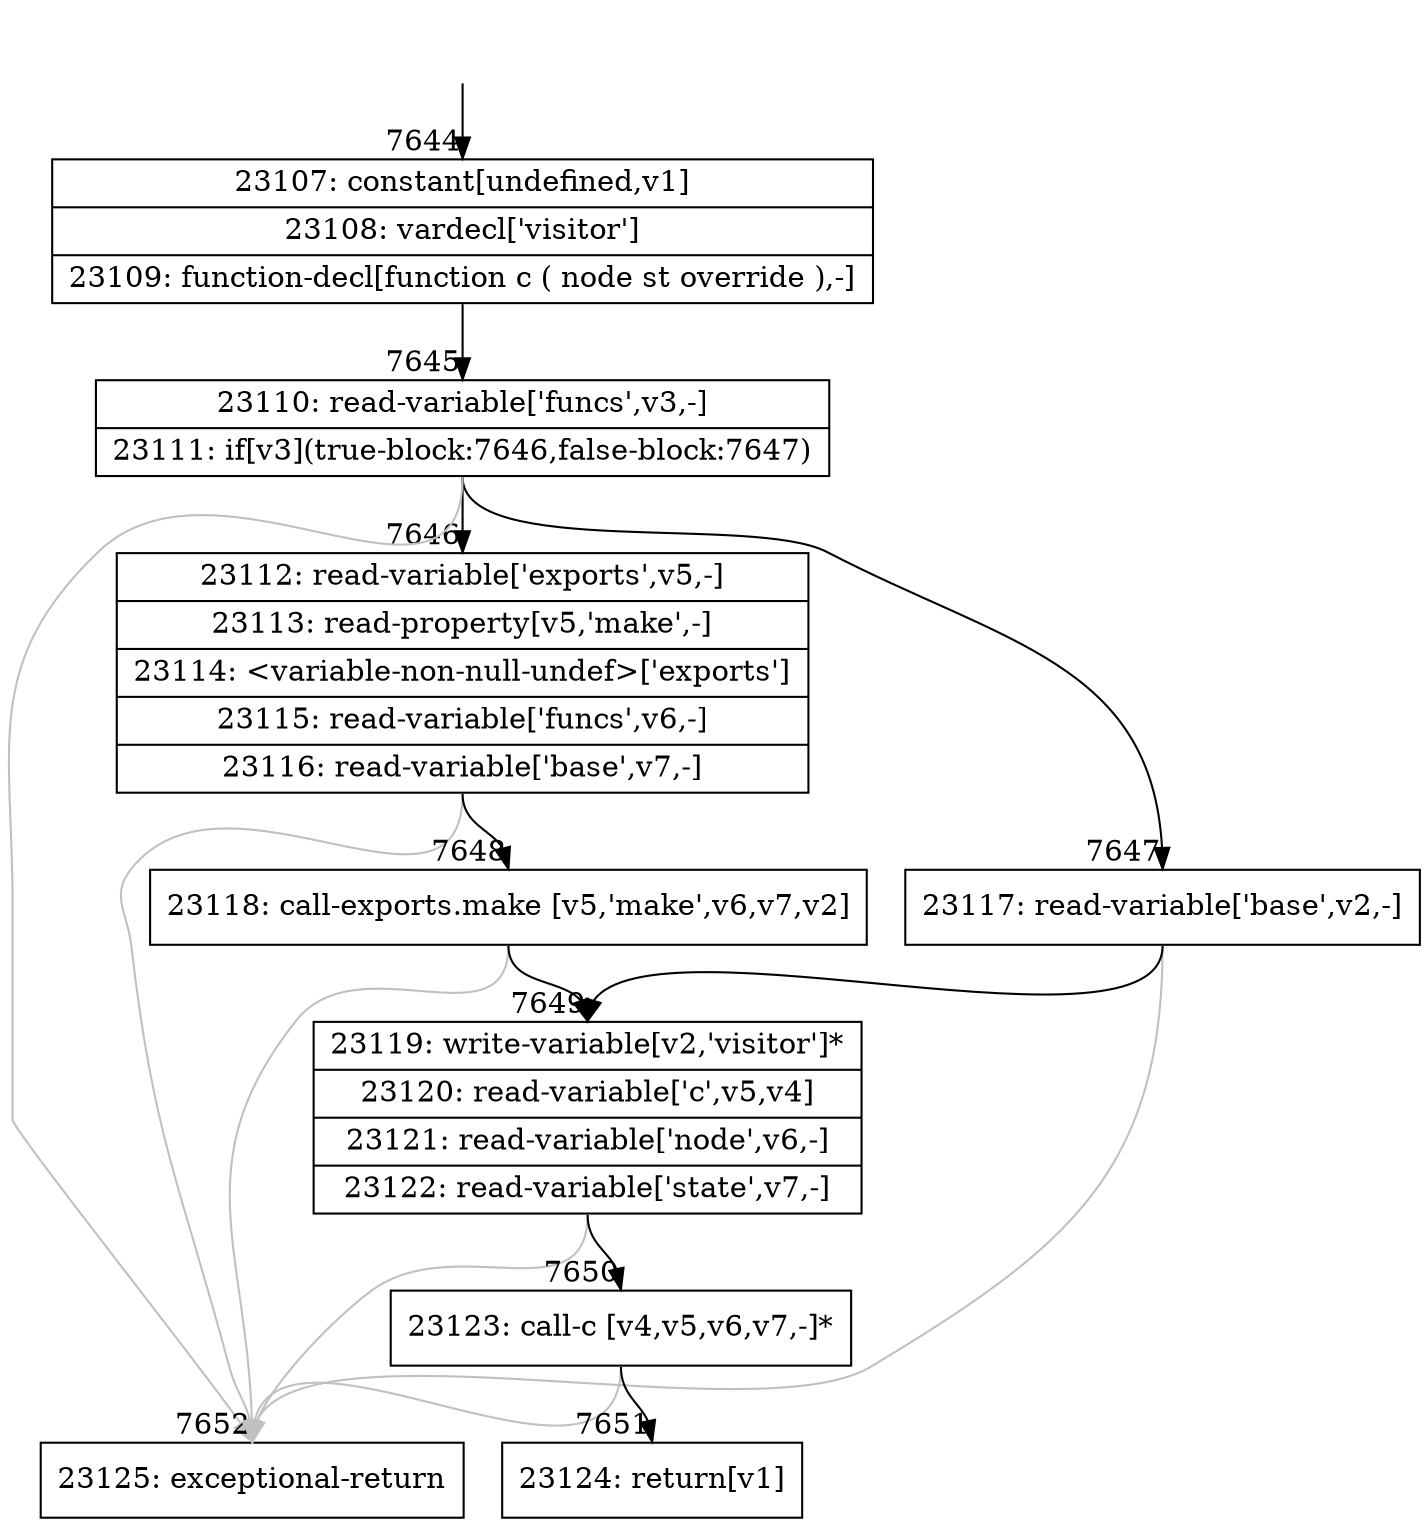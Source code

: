 digraph {
rankdir="TD"
BB_entry406[shape=none,label=""];
BB_entry406 -> BB7644 [tailport=s, headport=n, headlabel="    7644"]
BB7644 [shape=record label="{23107: constant[undefined,v1]|23108: vardecl['visitor']|23109: function-decl[function c ( node st override ),-]}" ] 
BB7644 -> BB7645 [tailport=s, headport=n, headlabel="      7645"]
BB7645 [shape=record label="{23110: read-variable['funcs',v3,-]|23111: if[v3](true-block:7646,false-block:7647)}" ] 
BB7645 -> BB7646 [tailport=s, headport=n, headlabel="      7646"]
BB7645 -> BB7647 [tailport=s, headport=n, headlabel="      7647"]
BB7645 -> BB7652 [tailport=s, headport=n, color=gray, headlabel="      7652"]
BB7646 [shape=record label="{23112: read-variable['exports',v5,-]|23113: read-property[v5,'make',-]|23114: \<variable-non-null-undef\>['exports']|23115: read-variable['funcs',v6,-]|23116: read-variable['base',v7,-]}" ] 
BB7646 -> BB7648 [tailport=s, headport=n, headlabel="      7648"]
BB7646 -> BB7652 [tailport=s, headport=n, color=gray]
BB7647 [shape=record label="{23117: read-variable['base',v2,-]}" ] 
BB7647 -> BB7649 [tailport=s, headport=n, headlabel="      7649"]
BB7647 -> BB7652 [tailport=s, headport=n, color=gray]
BB7648 [shape=record label="{23118: call-exports.make [v5,'make',v6,v7,v2]}" ] 
BB7648 -> BB7649 [tailport=s, headport=n]
BB7648 -> BB7652 [tailport=s, headport=n, color=gray]
BB7649 [shape=record label="{23119: write-variable[v2,'visitor']*|23120: read-variable['c',v5,v4]|23121: read-variable['node',v6,-]|23122: read-variable['state',v7,-]}" ] 
BB7649 -> BB7650 [tailport=s, headport=n, headlabel="      7650"]
BB7649 -> BB7652 [tailport=s, headport=n, color=gray]
BB7650 [shape=record label="{23123: call-c [v4,v5,v6,v7,-]*}" ] 
BB7650 -> BB7651 [tailport=s, headport=n, headlabel="      7651"]
BB7650 -> BB7652 [tailport=s, headport=n, color=gray]
BB7651 [shape=record label="{23124: return[v1]}" ] 
BB7652 [shape=record label="{23125: exceptional-return}" ] 
//#$~ 7178
}
